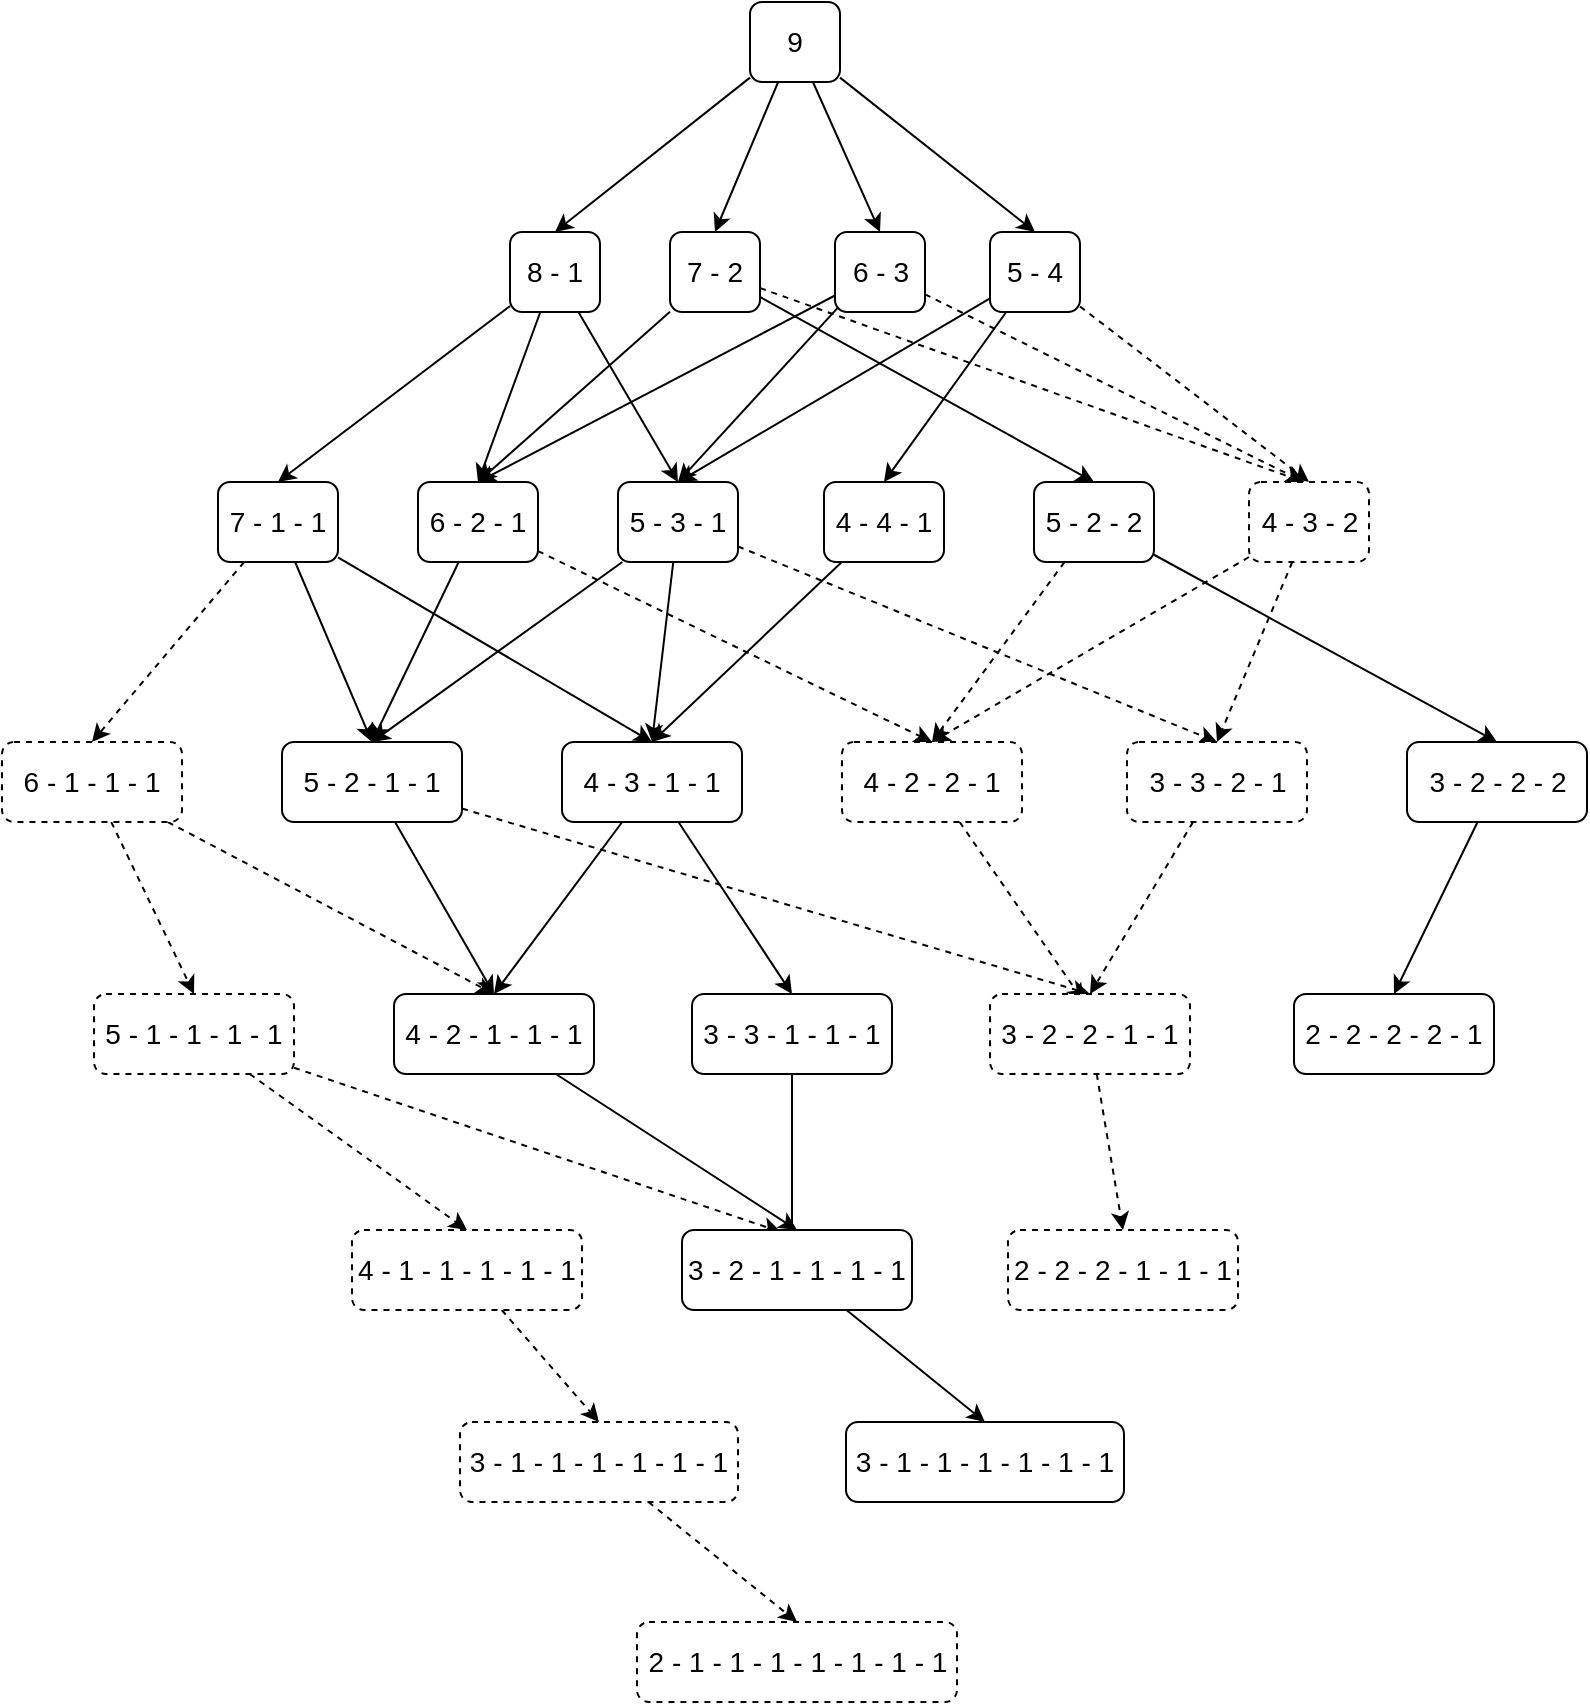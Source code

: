 <mxfile version="14.7.7" type="device"><diagram id="iJZwsInHj4LRCksx36dD" name="Page-1"><mxGraphModel dx="1832" dy="964" grid="1" gridSize="10" guides="1" tooltips="1" connect="1" arrows="1" fold="1" page="1" pageScale="1" pageWidth="850" pageHeight="1100" math="0" shadow="0"><root><mxCell id="0"/><mxCell id="1" parent="0"/><mxCell id="TJNYPDd7qxPf6ro0hkW5-7" style="rounded=0;orthogonalLoop=1;jettySize=auto;html=1;entryX=0.5;entryY=0;entryDx=0;entryDy=0;" edge="1" parent="1" source="TJNYPDd7qxPf6ro0hkW5-1" target="TJNYPDd7qxPf6ro0hkW5-4"><mxGeometry relative="1" as="geometry"/></mxCell><mxCell id="TJNYPDd7qxPf6ro0hkW5-8" style="rounded=0;orthogonalLoop=1;jettySize=auto;html=1;entryX=0.5;entryY=0;entryDx=0;entryDy=0;" edge="1" parent="1" source="TJNYPDd7qxPf6ro0hkW5-1" target="TJNYPDd7qxPf6ro0hkW5-3"><mxGeometry relative="1" as="geometry"/></mxCell><mxCell id="TJNYPDd7qxPf6ro0hkW5-10" style="rounded=0;orthogonalLoop=1;jettySize=auto;html=1;entryX=0.5;entryY=0;entryDx=0;entryDy=0;" edge="1" parent="1" source="TJNYPDd7qxPf6ro0hkW5-1" target="TJNYPDd7qxPf6ro0hkW5-5"><mxGeometry relative="1" as="geometry"><mxPoint x="425.5" y="160" as="targetPoint"/></mxGeometry></mxCell><mxCell id="TJNYPDd7qxPf6ro0hkW5-11" style="rounded=0;orthogonalLoop=1;jettySize=auto;html=1;entryX=0.5;entryY=0;entryDx=0;entryDy=0;" edge="1" parent="1" source="TJNYPDd7qxPf6ro0hkW5-1" target="TJNYPDd7qxPf6ro0hkW5-2"><mxGeometry relative="1" as="geometry"/></mxCell><mxCell id="TJNYPDd7qxPf6ro0hkW5-1" value="&lt;font style=&quot;font-size: 14px&quot;&gt;9&lt;/font&gt;" style="rounded=1;whiteSpace=wrap;html=1;" vertex="1" parent="1"><mxGeometry x="403" y="30" width="45" height="40" as="geometry"/></mxCell><mxCell id="TJNYPDd7qxPf6ro0hkW5-24" style="edgeStyle=none;rounded=0;orthogonalLoop=1;jettySize=auto;html=1;entryX=0.5;entryY=0;entryDx=0;entryDy=0;dashed=1;" edge="1" parent="1" source="TJNYPDd7qxPf6ro0hkW5-2" target="TJNYPDd7qxPf6ro0hkW5-17"><mxGeometry relative="1" as="geometry"/></mxCell><mxCell id="TJNYPDd7qxPf6ro0hkW5-30" style="edgeStyle=none;rounded=0;orthogonalLoop=1;jettySize=auto;html=1;entryX=0.5;entryY=0;entryDx=0;entryDy=0;" edge="1" parent="1" source="TJNYPDd7qxPf6ro0hkW5-2" target="TJNYPDd7qxPf6ro0hkW5-15"><mxGeometry relative="1" as="geometry"/></mxCell><mxCell id="TJNYPDd7qxPf6ro0hkW5-31" style="edgeStyle=none;rounded=0;orthogonalLoop=1;jettySize=auto;html=1;entryX=0.5;entryY=0;entryDx=0;entryDy=0;" edge="1" parent="1" source="TJNYPDd7qxPf6ro0hkW5-2" target="TJNYPDd7qxPf6ro0hkW5-14"><mxGeometry relative="1" as="geometry"/></mxCell><mxCell id="TJNYPDd7qxPf6ro0hkW5-2" value="&lt;font style=&quot;font-size: 14px&quot;&gt;5 - 4&lt;/font&gt;" style="rounded=1;whiteSpace=wrap;html=1;" vertex="1" parent="1"><mxGeometry x="523" y="145" width="45" height="40" as="geometry"/></mxCell><mxCell id="TJNYPDd7qxPf6ro0hkW5-25" style="edgeStyle=none;rounded=0;orthogonalLoop=1;jettySize=auto;html=1;dashed=1;" edge="1" parent="1" source="TJNYPDd7qxPf6ro0hkW5-3"><mxGeometry relative="1" as="geometry"><mxPoint x="680" y="270.0" as="targetPoint"/></mxGeometry></mxCell><mxCell id="TJNYPDd7qxPf6ro0hkW5-28" style="edgeStyle=none;rounded=0;orthogonalLoop=1;jettySize=auto;html=1;entryX=0.5;entryY=0;entryDx=0;entryDy=0;" edge="1" parent="1" source="TJNYPDd7qxPf6ro0hkW5-3" target="TJNYPDd7qxPf6ro0hkW5-13"><mxGeometry relative="1" as="geometry"/></mxCell><mxCell id="TJNYPDd7qxPf6ro0hkW5-29" style="edgeStyle=none;rounded=0;orthogonalLoop=1;jettySize=auto;html=1;entryX=0.5;entryY=0;entryDx=0;entryDy=0;exitX=0.032;exitY=0.946;exitDx=0;exitDy=0;exitPerimeter=0;" edge="1" parent="1" source="TJNYPDd7qxPf6ro0hkW5-3" target="TJNYPDd7qxPf6ro0hkW5-14"><mxGeometry relative="1" as="geometry"/></mxCell><mxCell id="TJNYPDd7qxPf6ro0hkW5-3" value="&lt;font style=&quot;font-size: 14px&quot;&gt;6 - 3&lt;/font&gt;" style="rounded=1;whiteSpace=wrap;html=1;" vertex="1" parent="1"><mxGeometry x="445.5" y="145" width="45" height="40" as="geometry"/></mxCell><mxCell id="TJNYPDd7qxPf6ro0hkW5-21" style="edgeStyle=none;rounded=0;orthogonalLoop=1;jettySize=auto;html=1;entryX=0.5;entryY=0;entryDx=0;entryDy=0;" edge="1" parent="1" source="TJNYPDd7qxPf6ro0hkW5-4" target="TJNYPDd7qxPf6ro0hkW5-13"><mxGeometry relative="1" as="geometry"/></mxCell><mxCell id="TJNYPDd7qxPf6ro0hkW5-26" style="edgeStyle=none;rounded=0;orthogonalLoop=1;jettySize=auto;html=1;dashed=1;" edge="1" parent="1" source="TJNYPDd7qxPf6ro0hkW5-4"><mxGeometry relative="1" as="geometry"><mxPoint x="680" y="270.0" as="targetPoint"/></mxGeometry></mxCell><mxCell id="TJNYPDd7qxPf6ro0hkW5-27" style="edgeStyle=none;rounded=0;orthogonalLoop=1;jettySize=auto;html=1;entryX=0.5;entryY=0;entryDx=0;entryDy=0;" edge="1" parent="1" source="TJNYPDd7qxPf6ro0hkW5-4" target="TJNYPDd7qxPf6ro0hkW5-16"><mxGeometry relative="1" as="geometry"/></mxCell><mxCell id="TJNYPDd7qxPf6ro0hkW5-4" value="&lt;font style=&quot;font-size: 14px&quot;&gt;7 - 2&lt;/font&gt;" style="rounded=1;whiteSpace=wrap;html=1;" vertex="1" parent="1"><mxGeometry x="363" y="145" width="45" height="40" as="geometry"/></mxCell><mxCell id="TJNYPDd7qxPf6ro0hkW5-18" style="edgeStyle=none;rounded=0;orthogonalLoop=1;jettySize=auto;html=1;entryX=0.5;entryY=0;entryDx=0;entryDy=0;" edge="1" parent="1" source="TJNYPDd7qxPf6ro0hkW5-5" target="TJNYPDd7qxPf6ro0hkW5-12"><mxGeometry relative="1" as="geometry"/></mxCell><mxCell id="TJNYPDd7qxPf6ro0hkW5-19" style="edgeStyle=none;rounded=0;orthogonalLoop=1;jettySize=auto;html=1;entryX=0.5;entryY=0;entryDx=0;entryDy=0;" edge="1" parent="1" source="TJNYPDd7qxPf6ro0hkW5-5" target="TJNYPDd7qxPf6ro0hkW5-13"><mxGeometry relative="1" as="geometry"/></mxCell><mxCell id="TJNYPDd7qxPf6ro0hkW5-20" style="edgeStyle=none;rounded=0;orthogonalLoop=1;jettySize=auto;html=1;entryX=0.5;entryY=0;entryDx=0;entryDy=0;" edge="1" parent="1" source="TJNYPDd7qxPf6ro0hkW5-5" target="TJNYPDd7qxPf6ro0hkW5-14"><mxGeometry relative="1" as="geometry"/></mxCell><mxCell id="TJNYPDd7qxPf6ro0hkW5-5" value="&lt;font style=&quot;font-size: 14px&quot;&gt;8 - 1&lt;/font&gt;" style="rounded=1;whiteSpace=wrap;html=1;" vertex="1" parent="1"><mxGeometry x="283" y="145" width="45" height="40" as="geometry"/></mxCell><mxCell id="TJNYPDd7qxPf6ro0hkW5-38" style="edgeStyle=none;rounded=0;orthogonalLoop=1;jettySize=auto;html=1;entryX=0.5;entryY=0;entryDx=0;entryDy=0;dashed=1;" edge="1" parent="1" source="TJNYPDd7qxPf6ro0hkW5-12" target="TJNYPDd7qxPf6ro0hkW5-32"><mxGeometry relative="1" as="geometry"/></mxCell><mxCell id="TJNYPDd7qxPf6ro0hkW5-39" style="edgeStyle=none;rounded=0;orthogonalLoop=1;jettySize=auto;html=1;entryX=0.5;entryY=0;entryDx=0;entryDy=0;" edge="1" parent="1" source="TJNYPDd7qxPf6ro0hkW5-12" target="TJNYPDd7qxPf6ro0hkW5-33"><mxGeometry relative="1" as="geometry"/></mxCell><mxCell id="TJNYPDd7qxPf6ro0hkW5-40" style="edgeStyle=none;rounded=0;orthogonalLoop=1;jettySize=auto;html=1;entryX=0.5;entryY=0;entryDx=0;entryDy=0;" edge="1" parent="1" source="TJNYPDd7qxPf6ro0hkW5-12" target="TJNYPDd7qxPf6ro0hkW5-34"><mxGeometry relative="1" as="geometry"/></mxCell><mxCell id="TJNYPDd7qxPf6ro0hkW5-12" value="&lt;font style=&quot;font-size: 14px&quot;&gt;7 - 1 - 1&lt;/font&gt;" style="rounded=1;whiteSpace=wrap;html=1;" vertex="1" parent="1"><mxGeometry x="137" y="270" width="60" height="40" as="geometry"/></mxCell><mxCell id="TJNYPDd7qxPf6ro0hkW5-41" style="edgeStyle=none;rounded=0;orthogonalLoop=1;jettySize=auto;html=1;entryX=0.5;entryY=0;entryDx=0;entryDy=0;" edge="1" parent="1" source="TJNYPDd7qxPf6ro0hkW5-13" target="TJNYPDd7qxPf6ro0hkW5-33"><mxGeometry relative="1" as="geometry"/></mxCell><mxCell id="TJNYPDd7qxPf6ro0hkW5-42" style="edgeStyle=none;rounded=0;orthogonalLoop=1;jettySize=auto;html=1;entryX=0.5;entryY=0;entryDx=0;entryDy=0;dashed=1;" edge="1" parent="1" source="TJNYPDd7qxPf6ro0hkW5-13" target="TJNYPDd7qxPf6ro0hkW5-35"><mxGeometry relative="1" as="geometry"/></mxCell><mxCell id="TJNYPDd7qxPf6ro0hkW5-13" value="&lt;font style=&quot;font-size: 14px&quot;&gt;6 - 2 - 1&lt;/font&gt;" style="rounded=1;whiteSpace=wrap;html=1;" vertex="1" parent="1"><mxGeometry x="237" y="270" width="60" height="40" as="geometry"/></mxCell><mxCell id="TJNYPDd7qxPf6ro0hkW5-43" style="edgeStyle=none;rounded=0;orthogonalLoop=1;jettySize=auto;html=1;entryX=0.5;entryY=0;entryDx=0;entryDy=0;" edge="1" parent="1" source="TJNYPDd7qxPf6ro0hkW5-14" target="TJNYPDd7qxPf6ro0hkW5-33"><mxGeometry relative="1" as="geometry"/></mxCell><mxCell id="TJNYPDd7qxPf6ro0hkW5-44" style="edgeStyle=none;rounded=0;orthogonalLoop=1;jettySize=auto;html=1;entryX=0.5;entryY=0;entryDx=0;entryDy=0;" edge="1" parent="1" source="TJNYPDd7qxPf6ro0hkW5-14" target="TJNYPDd7qxPf6ro0hkW5-34"><mxGeometry relative="1" as="geometry"/></mxCell><mxCell id="TJNYPDd7qxPf6ro0hkW5-45" style="edgeStyle=none;rounded=0;orthogonalLoop=1;jettySize=auto;html=1;entryX=0.5;entryY=0;entryDx=0;entryDy=0;dashed=1;" edge="1" parent="1" source="TJNYPDd7qxPf6ro0hkW5-14" target="TJNYPDd7qxPf6ro0hkW5-36"><mxGeometry relative="1" as="geometry"/></mxCell><mxCell id="TJNYPDd7qxPf6ro0hkW5-14" value="&lt;font style=&quot;font-size: 14px&quot;&gt;5 - 3 - 1&lt;/font&gt;" style="rounded=1;whiteSpace=wrap;html=1;" vertex="1" parent="1"><mxGeometry x="337" y="270" width="60" height="40" as="geometry"/></mxCell><mxCell id="TJNYPDd7qxPf6ro0hkW5-46" style="edgeStyle=none;rounded=0;orthogonalLoop=1;jettySize=auto;html=1;entryX=0.5;entryY=0;entryDx=0;entryDy=0;" edge="1" parent="1" source="TJNYPDd7qxPf6ro0hkW5-15" target="TJNYPDd7qxPf6ro0hkW5-34"><mxGeometry relative="1" as="geometry"/></mxCell><mxCell id="TJNYPDd7qxPf6ro0hkW5-15" value="&lt;font style=&quot;font-size: 14px&quot;&gt;4 - 4 - 1&lt;/font&gt;" style="rounded=1;whiteSpace=wrap;html=1;" vertex="1" parent="1"><mxGeometry x="440" y="270" width="60" height="40" as="geometry"/></mxCell><mxCell id="TJNYPDd7qxPf6ro0hkW5-47" style="edgeStyle=none;rounded=0;orthogonalLoop=1;jettySize=auto;html=1;entryX=0.5;entryY=0;entryDx=0;entryDy=0;dashed=1;" edge="1" parent="1" source="TJNYPDd7qxPf6ro0hkW5-16" target="TJNYPDd7qxPf6ro0hkW5-35"><mxGeometry relative="1" as="geometry"/></mxCell><mxCell id="TJNYPDd7qxPf6ro0hkW5-48" style="edgeStyle=none;rounded=0;orthogonalLoop=1;jettySize=auto;html=1;entryX=0.5;entryY=0;entryDx=0;entryDy=0;" edge="1" parent="1" source="TJNYPDd7qxPf6ro0hkW5-16" target="TJNYPDd7qxPf6ro0hkW5-37"><mxGeometry relative="1" as="geometry"/></mxCell><mxCell id="TJNYPDd7qxPf6ro0hkW5-16" value="&lt;font style=&quot;font-size: 14px&quot;&gt;5 - 2 - 2&lt;/font&gt;" style="rounded=1;whiteSpace=wrap;html=1;" vertex="1" parent="1"><mxGeometry x="545" y="270" width="60" height="40" as="geometry"/></mxCell><mxCell id="TJNYPDd7qxPf6ro0hkW5-49" style="edgeStyle=none;rounded=0;orthogonalLoop=1;jettySize=auto;html=1;entryX=0.5;entryY=0;entryDx=0;entryDy=0;dashed=1;" edge="1" parent="1" source="TJNYPDd7qxPf6ro0hkW5-17" target="TJNYPDd7qxPf6ro0hkW5-36"><mxGeometry relative="1" as="geometry"/></mxCell><mxCell id="TJNYPDd7qxPf6ro0hkW5-50" style="edgeStyle=none;rounded=0;orthogonalLoop=1;jettySize=auto;html=1;entryX=0.5;entryY=0;entryDx=0;entryDy=0;dashed=1;" edge="1" parent="1" source="TJNYPDd7qxPf6ro0hkW5-17" target="TJNYPDd7qxPf6ro0hkW5-35"><mxGeometry relative="1" as="geometry"/></mxCell><mxCell id="TJNYPDd7qxPf6ro0hkW5-17" value="&lt;span style=&quot;font-size: 14px&quot;&gt;4 - 3 - 2&lt;/span&gt;" style="rounded=1;whiteSpace=wrap;html=1;dashed=1;" vertex="1" parent="1"><mxGeometry x="652.5" y="270" width="60" height="40" as="geometry"/></mxCell><mxCell id="TJNYPDd7qxPf6ro0hkW5-56" style="edgeStyle=none;rounded=0;orthogonalLoop=1;jettySize=auto;html=1;entryX=0.5;entryY=0;entryDx=0;entryDy=0;dashed=1;" edge="1" parent="1" source="TJNYPDd7qxPf6ro0hkW5-32" target="TJNYPDd7qxPf6ro0hkW5-51"><mxGeometry relative="1" as="geometry"/></mxCell><mxCell id="TJNYPDd7qxPf6ro0hkW5-57" style="edgeStyle=none;rounded=0;orthogonalLoop=1;jettySize=auto;html=1;entryX=0.5;entryY=0;entryDx=0;entryDy=0;dashed=1;" edge="1" parent="1" source="TJNYPDd7qxPf6ro0hkW5-32" target="TJNYPDd7qxPf6ro0hkW5-52"><mxGeometry relative="1" as="geometry"/></mxCell><mxCell id="TJNYPDd7qxPf6ro0hkW5-32" value="&lt;font style=&quot;font-size: 14px&quot;&gt;6 - 1 - 1 - 1&lt;/font&gt;" style="rounded=1;whiteSpace=wrap;html=1;dashed=1;" vertex="1" parent="1"><mxGeometry x="29" y="400" width="90" height="40" as="geometry"/></mxCell><mxCell id="TJNYPDd7qxPf6ro0hkW5-60" style="edgeStyle=none;rounded=0;orthogonalLoop=1;jettySize=auto;html=1;entryX=0.5;entryY=0;entryDx=0;entryDy=0;dashed=1;" edge="1" parent="1" source="TJNYPDd7qxPf6ro0hkW5-33" target="TJNYPDd7qxPf6ro0hkW5-54"><mxGeometry relative="1" as="geometry"/></mxCell><mxCell id="TJNYPDd7qxPf6ro0hkW5-61" style="edgeStyle=none;rounded=0;orthogonalLoop=1;jettySize=auto;html=1;entryX=0.5;entryY=0;entryDx=0;entryDy=0;" edge="1" parent="1" source="TJNYPDd7qxPf6ro0hkW5-33" target="TJNYPDd7qxPf6ro0hkW5-52"><mxGeometry relative="1" as="geometry"/></mxCell><mxCell id="TJNYPDd7qxPf6ro0hkW5-33" value="&lt;font style=&quot;font-size: 14px&quot;&gt;5 - 2 - 1 - 1&lt;/font&gt;" style="rounded=1;whiteSpace=wrap;html=1;" vertex="1" parent="1"><mxGeometry x="169" y="400" width="90" height="40" as="geometry"/></mxCell><mxCell id="TJNYPDd7qxPf6ro0hkW5-62" style="edgeStyle=none;rounded=0;orthogonalLoop=1;jettySize=auto;html=1;entryX=0.5;entryY=0;entryDx=0;entryDy=0;" edge="1" parent="1" source="TJNYPDd7qxPf6ro0hkW5-34" target="TJNYPDd7qxPf6ro0hkW5-52"><mxGeometry relative="1" as="geometry"/></mxCell><mxCell id="TJNYPDd7qxPf6ro0hkW5-63" style="edgeStyle=none;rounded=0;orthogonalLoop=1;jettySize=auto;html=1;entryX=0.5;entryY=0;entryDx=0;entryDy=0;" edge="1" parent="1" source="TJNYPDd7qxPf6ro0hkW5-34" target="TJNYPDd7qxPf6ro0hkW5-53"><mxGeometry relative="1" as="geometry"/></mxCell><mxCell id="TJNYPDd7qxPf6ro0hkW5-34" value="&lt;font style=&quot;font-size: 14px&quot;&gt;4 - 3 - 1 - 1&lt;/font&gt;" style="rounded=1;whiteSpace=wrap;html=1;" vertex="1" parent="1"><mxGeometry x="309" y="400" width="90" height="40" as="geometry"/></mxCell><mxCell id="TJNYPDd7qxPf6ro0hkW5-59" style="edgeStyle=none;rounded=0;orthogonalLoop=1;jettySize=auto;html=1;dashed=1;" edge="1" parent="1" source="TJNYPDd7qxPf6ro0hkW5-35"><mxGeometry relative="1" as="geometry"><mxPoint x="570" y="530" as="targetPoint"/></mxGeometry></mxCell><mxCell id="TJNYPDd7qxPf6ro0hkW5-35" value="&lt;font style=&quot;font-size: 14px&quot;&gt;4 - 2 - 2 - 1&lt;/font&gt;" style="rounded=1;whiteSpace=wrap;html=1;dashed=1;" vertex="1" parent="1"><mxGeometry x="449" y="400" width="90" height="40" as="geometry"/></mxCell><mxCell id="TJNYPDd7qxPf6ro0hkW5-58" style="edgeStyle=none;rounded=0;orthogonalLoop=1;jettySize=auto;html=1;entryX=0.5;entryY=0;entryDx=0;entryDy=0;dashed=1;" edge="1" parent="1" source="TJNYPDd7qxPf6ro0hkW5-36" target="TJNYPDd7qxPf6ro0hkW5-54"><mxGeometry relative="1" as="geometry"/></mxCell><mxCell id="TJNYPDd7qxPf6ro0hkW5-36" value="&lt;font style=&quot;font-size: 14px&quot;&gt;3 - 3 - 2 - 1&lt;/font&gt;" style="rounded=1;whiteSpace=wrap;html=1;dashed=1;" vertex="1" parent="1"><mxGeometry x="591.5" y="400" width="90" height="40" as="geometry"/></mxCell><mxCell id="TJNYPDd7qxPf6ro0hkW5-64" style="edgeStyle=none;rounded=0;orthogonalLoop=1;jettySize=auto;html=1;entryX=0.5;entryY=0;entryDx=0;entryDy=0;" edge="1" parent="1" source="TJNYPDd7qxPf6ro0hkW5-37" target="TJNYPDd7qxPf6ro0hkW5-55"><mxGeometry relative="1" as="geometry"/></mxCell><mxCell id="TJNYPDd7qxPf6ro0hkW5-37" value="&lt;span style=&quot;font-size: 14px&quot;&gt;3 - 2 - 2 - 2&lt;/span&gt;" style="rounded=1;whiteSpace=wrap;html=1;" vertex="1" parent="1"><mxGeometry x="731.5" y="400" width="90" height="40" as="geometry"/></mxCell><mxCell id="TJNYPDd7qxPf6ro0hkW5-73" style="edgeStyle=none;rounded=0;orthogonalLoop=1;jettySize=auto;html=1;entryX=0.5;entryY=0;entryDx=0;entryDy=0;dashed=1;" edge="1" parent="1" source="TJNYPDd7qxPf6ro0hkW5-51" target="TJNYPDd7qxPf6ro0hkW5-65"><mxGeometry relative="1" as="geometry"/></mxCell><mxCell id="TJNYPDd7qxPf6ro0hkW5-74" style="edgeStyle=none;rounded=0;orthogonalLoop=1;jettySize=auto;html=1;entryX=0.43;entryY=0.025;entryDx=0;entryDy=0;entryPerimeter=0;dashed=1;" edge="1" parent="1" source="TJNYPDd7qxPf6ro0hkW5-51" target="TJNYPDd7qxPf6ro0hkW5-68"><mxGeometry relative="1" as="geometry"/></mxCell><mxCell id="TJNYPDd7qxPf6ro0hkW5-51" value="&lt;font style=&quot;font-size: 14px&quot;&gt;5 - 1 - 1 - 1 - 1&lt;/font&gt;" style="rounded=1;whiteSpace=wrap;html=1;dashed=1;" vertex="1" parent="1"><mxGeometry x="75" y="526" width="100" height="40" as="geometry"/></mxCell><mxCell id="TJNYPDd7qxPf6ro0hkW5-71" style="edgeStyle=none;rounded=0;orthogonalLoop=1;jettySize=auto;html=1;entryX=0.5;entryY=0;entryDx=0;entryDy=0;" edge="1" parent="1" source="TJNYPDd7qxPf6ro0hkW5-52" target="TJNYPDd7qxPf6ro0hkW5-68"><mxGeometry relative="1" as="geometry"/></mxCell><mxCell id="TJNYPDd7qxPf6ro0hkW5-52" value="&lt;font style=&quot;font-size: 14px&quot;&gt;4 - 2 - 1 - 1 - 1&lt;/font&gt;" style="rounded=1;whiteSpace=wrap;html=1;" vertex="1" parent="1"><mxGeometry x="225" y="526" width="100" height="40" as="geometry"/></mxCell><mxCell id="TJNYPDd7qxPf6ro0hkW5-72" style="edgeStyle=none;rounded=0;orthogonalLoop=1;jettySize=auto;html=1;" edge="1" parent="1" source="TJNYPDd7qxPf6ro0hkW5-53"><mxGeometry relative="1" as="geometry"><mxPoint x="424.0" y="670" as="targetPoint"/></mxGeometry></mxCell><mxCell id="TJNYPDd7qxPf6ro0hkW5-53" value="&lt;font style=&quot;font-size: 14px&quot;&gt;3 - 3 - 1 - 1 - 1&lt;/font&gt;" style="rounded=1;whiteSpace=wrap;html=1;" vertex="1" parent="1"><mxGeometry x="374" y="526" width="100" height="40" as="geometry"/></mxCell><mxCell id="TJNYPDd7qxPf6ro0hkW5-75" style="edgeStyle=none;rounded=0;orthogonalLoop=1;jettySize=auto;html=1;entryX=0.5;entryY=0;entryDx=0;entryDy=0;dashed=1;" edge="1" parent="1" source="TJNYPDd7qxPf6ro0hkW5-54" target="TJNYPDd7qxPf6ro0hkW5-69"><mxGeometry relative="1" as="geometry"/></mxCell><mxCell id="TJNYPDd7qxPf6ro0hkW5-54" value="&lt;font style=&quot;font-size: 14px&quot;&gt;3 - 2 - 2 - 1 - 1&lt;/font&gt;" style="rounded=1;whiteSpace=wrap;html=1;dashed=1;" vertex="1" parent="1"><mxGeometry x="523" y="526" width="100" height="40" as="geometry"/></mxCell><mxCell id="TJNYPDd7qxPf6ro0hkW5-55" value="&lt;font style=&quot;font-size: 14px&quot;&gt;2 - 2 - 2 - 2 - 1&lt;/font&gt;" style="rounded=1;whiteSpace=wrap;html=1;" vertex="1" parent="1"><mxGeometry x="675" y="526" width="100" height="40" as="geometry"/></mxCell><mxCell id="TJNYPDd7qxPf6ro0hkW5-79" style="edgeStyle=none;rounded=0;orthogonalLoop=1;jettySize=auto;html=1;entryX=0.5;entryY=0;entryDx=0;entryDy=0;dashed=1;" edge="1" parent="1" source="TJNYPDd7qxPf6ro0hkW5-65" target="TJNYPDd7qxPf6ro0hkW5-76"><mxGeometry relative="1" as="geometry"/></mxCell><mxCell id="TJNYPDd7qxPf6ro0hkW5-65" value="&lt;font style=&quot;font-size: 14px&quot;&gt;4 - 1 - 1 - 1 - 1 - 1&lt;/font&gt;" style="rounded=1;whiteSpace=wrap;html=1;dashed=1;" vertex="1" parent="1"><mxGeometry x="204" y="644" width="115" height="40" as="geometry"/></mxCell><mxCell id="TJNYPDd7qxPf6ro0hkW5-80" style="edgeStyle=none;rounded=0;orthogonalLoop=1;jettySize=auto;html=1;entryX=0.5;entryY=0;entryDx=0;entryDy=0;" edge="1" parent="1" source="TJNYPDd7qxPf6ro0hkW5-68" target="TJNYPDd7qxPf6ro0hkW5-77"><mxGeometry relative="1" as="geometry"/></mxCell><mxCell id="TJNYPDd7qxPf6ro0hkW5-68" value="&lt;font style=&quot;font-size: 14px&quot;&gt;3 - 2 - 1 - 1 - 1 - 1&lt;/font&gt;" style="rounded=1;whiteSpace=wrap;html=1;" vertex="1" parent="1"><mxGeometry x="369" y="644" width="115" height="40" as="geometry"/></mxCell><mxCell id="TJNYPDd7qxPf6ro0hkW5-69" value="&lt;font style=&quot;font-size: 14px&quot;&gt;2 - 2 - 2 - 1 - 1 - 1&lt;/font&gt;" style="rounded=1;whiteSpace=wrap;html=1;dashed=1;" vertex="1" parent="1"><mxGeometry x="532" y="644" width="115" height="40" as="geometry"/></mxCell><mxCell id="TJNYPDd7qxPf6ro0hkW5-82" style="edgeStyle=none;rounded=0;orthogonalLoop=1;jettySize=auto;html=1;entryX=0.5;entryY=0;entryDx=0;entryDy=0;dashed=1;" edge="1" parent="1" source="TJNYPDd7qxPf6ro0hkW5-76" target="TJNYPDd7qxPf6ro0hkW5-81"><mxGeometry relative="1" as="geometry"/></mxCell><mxCell id="TJNYPDd7qxPf6ro0hkW5-76" value="&lt;font style=&quot;font-size: 14px&quot;&gt;3 - 1 - 1 - 1 - 1 - 1 - 1&lt;/font&gt;" style="rounded=1;whiteSpace=wrap;html=1;dashed=1;" vertex="1" parent="1"><mxGeometry x="258" y="740" width="139" height="40" as="geometry"/></mxCell><mxCell id="TJNYPDd7qxPf6ro0hkW5-77" value="&lt;font style=&quot;font-size: 14px&quot;&gt;3 - 1 - 1 - 1 - 1 - 1 - 1&lt;/font&gt;" style="rounded=1;whiteSpace=wrap;html=1;" vertex="1" parent="1"><mxGeometry x="451" y="740" width="139" height="40" as="geometry"/></mxCell><mxCell id="TJNYPDd7qxPf6ro0hkW5-81" value="&lt;font style=&quot;font-size: 14px&quot;&gt;2 - 1 - 1 - 1 - 1 - 1 - 1 - 1&lt;/font&gt;" style="rounded=1;whiteSpace=wrap;html=1;dashed=1;" vertex="1" parent="1"><mxGeometry x="346.5" y="840" width="160" height="40" as="geometry"/></mxCell></root></mxGraphModel></diagram></mxfile>